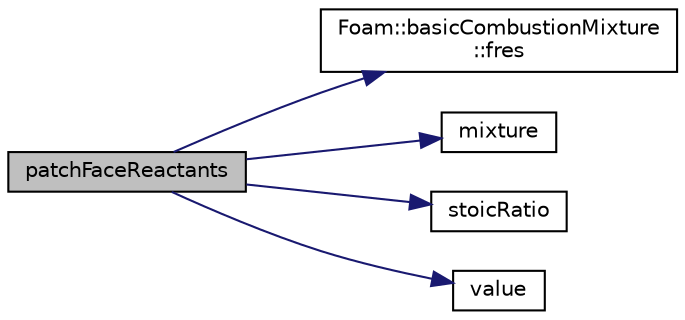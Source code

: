 digraph "patchFaceReactants"
{
  bgcolor="transparent";
  edge [fontname="Helvetica",fontsize="10",labelfontname="Helvetica",labelfontsize="10"];
  node [fontname="Helvetica",fontsize="10",shape=record];
  rankdir="LR";
  Node1 [label="patchFaceReactants",height=0.2,width=0.4,color="black", fillcolor="grey75", style="filled" fontcolor="black"];
  Node1 -> Node2 [color="midnightblue",fontsize="10",style="solid",fontname="Helvetica"];
  Node2 [label="Foam::basicCombustionMixture\l::fres",height=0.2,width=0.4,color="black",URL="$classFoam_1_1basicCombustionMixture.html#a64da3bf783c9e589a011da5d93b9532c"];
  Node1 -> Node3 [color="midnightblue",fontsize="10",style="solid",fontname="Helvetica"];
  Node3 [label="mixture",height=0.2,width=0.4,color="black",URL="$classFoam_1_1veryInhomogeneousMixture.html#a0746b14b6526e03b6b87481a976304b8"];
  Node1 -> Node4 [color="midnightblue",fontsize="10",style="solid",fontname="Helvetica"];
  Node4 [label="stoicRatio",height=0.2,width=0.4,color="black",URL="$classFoam_1_1veryInhomogeneousMixture.html#a76ab13e6149a8ac8dfa2d298f03a7ce5"];
  Node1 -> Node5 [color="midnightblue",fontsize="10",style="solid",fontname="Helvetica"];
  Node5 [label="value",height=0.2,width=0.4,color="black",URL="$StCorr_8H.html#a7f851d6ccb9cf41e28285ce3b75e11df"];
}
